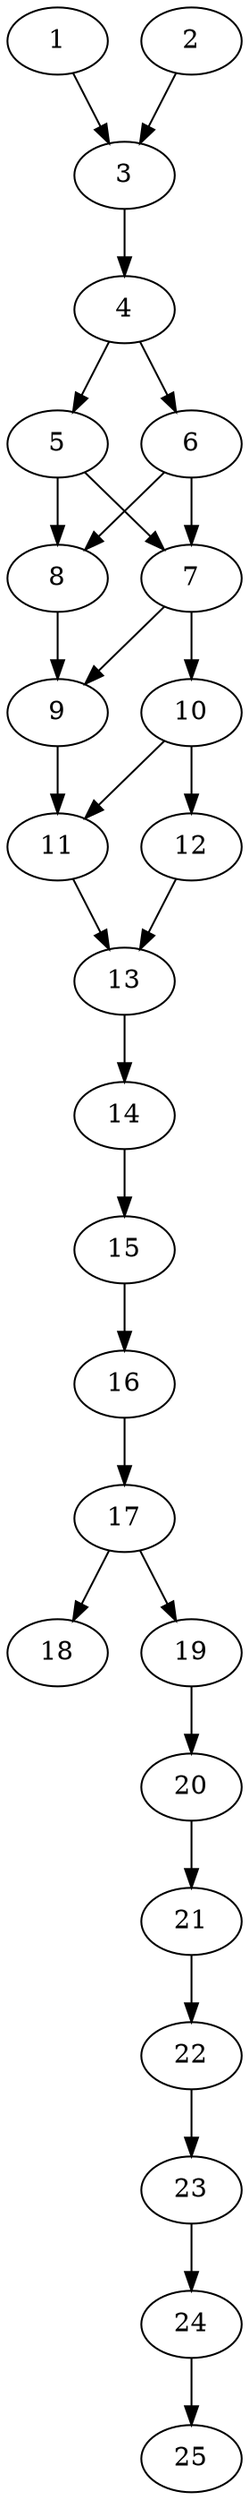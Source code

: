 // DAG automatically generated by daggen at Thu Oct  3 14:00:40 2019
// ./daggen --dot -n 25 --ccr 0.5 --fat 0.3 --regular 0.5 --density 0.7 --mindata 5242880 --maxdata 52428800 
digraph G {
  1 [size="14624768", alpha="0.01", expect_size="7312384"] 
  1 -> 3 [size ="7312384"]
  2 [size="92270592", alpha="0.05", expect_size="46135296"] 
  2 -> 3 [size ="46135296"]
  3 [size="21737472", alpha="0.09", expect_size="10868736"] 
  3 -> 4 [size ="10868736"]
  4 [size="92952576", alpha="0.06", expect_size="46476288"] 
  4 -> 5 [size ="46476288"]
  4 -> 6 [size ="46476288"]
  5 [size="75984896", alpha="0.12", expect_size="37992448"] 
  5 -> 7 [size ="37992448"]
  5 -> 8 [size ="37992448"]
  6 [size="51511296", alpha="0.08", expect_size="25755648"] 
  6 -> 7 [size ="25755648"]
  6 -> 8 [size ="25755648"]
  7 [size="30343168", alpha="0.17", expect_size="15171584"] 
  7 -> 9 [size ="15171584"]
  7 -> 10 [size ="15171584"]
  8 [size="49805312", alpha="0.04", expect_size="24902656"] 
  8 -> 9 [size ="24902656"]
  9 [size="28235776", alpha="0.09", expect_size="14117888"] 
  9 -> 11 [size ="14117888"]
  10 [size="50847744", alpha="0.13", expect_size="25423872"] 
  10 -> 11 [size ="25423872"]
  10 -> 12 [size ="25423872"]
  11 [size="50825216", alpha="0.18", expect_size="25412608"] 
  11 -> 13 [size ="25412608"]
  12 [size="55050240", alpha="0.16", expect_size="27525120"] 
  12 -> 13 [size ="27525120"]
  13 [size="79104000", alpha="0.14", expect_size="39552000"] 
  13 -> 14 [size ="39552000"]
  14 [size="27367424", alpha="0.07", expect_size="13683712"] 
  14 -> 15 [size ="13683712"]
  15 [size="53616640", alpha="0.03", expect_size="26808320"] 
  15 -> 16 [size ="26808320"]
  16 [size="16146432", alpha="0.13", expect_size="8073216"] 
  16 -> 17 [size ="8073216"]
  17 [size="53364736", alpha="0.03", expect_size="26682368"] 
  17 -> 18 [size ="26682368"]
  17 -> 19 [size ="26682368"]
  18 [size="40720384", alpha="0.19", expect_size="20360192"] 
  19 [size="57972736", alpha="0.14", expect_size="28986368"] 
  19 -> 20 [size ="28986368"]
  20 [size="98588672", alpha="0.17", expect_size="49294336"] 
  20 -> 21 [size ="49294336"]
  21 [size="64448512", alpha="0.00", expect_size="32224256"] 
  21 -> 22 [size ="32224256"]
  22 [size="55965696", alpha="0.01", expect_size="27982848"] 
  22 -> 23 [size ="27982848"]
  23 [size="35510272", alpha="0.04", expect_size="17755136"] 
  23 -> 24 [size ="17755136"]
  24 [size="102576128", alpha="0.04", expect_size="51288064"] 
  24 -> 25 [size ="51288064"]
  25 [size="40321024", alpha="0.19", expect_size="20160512"] 
}
